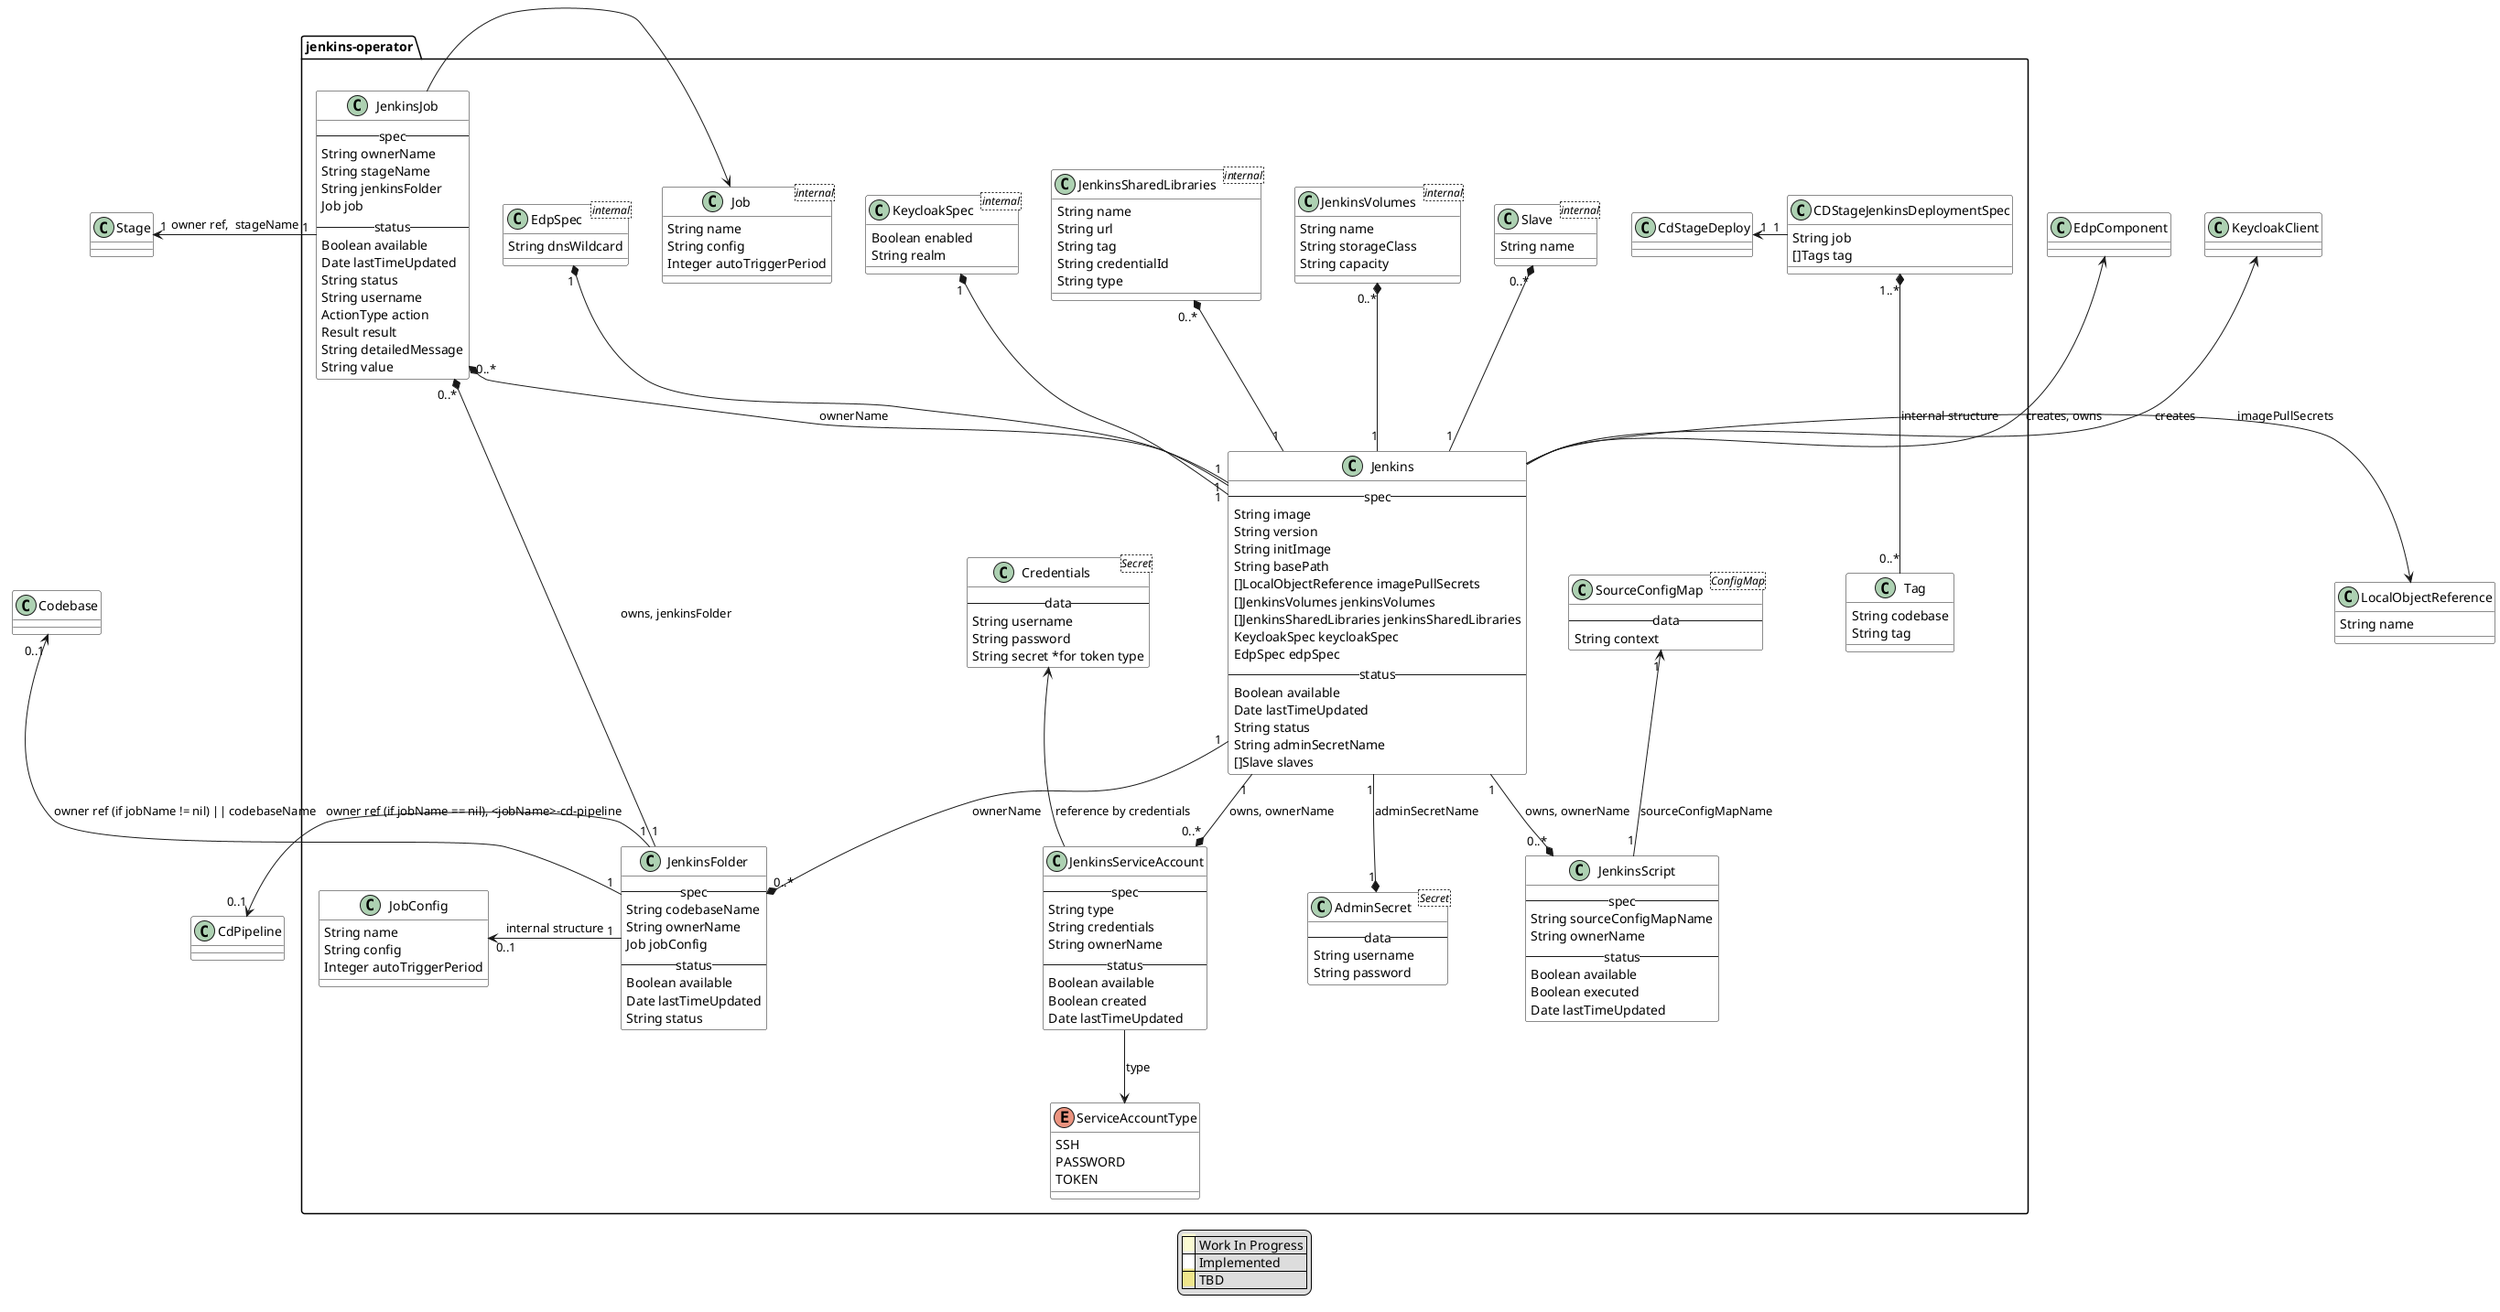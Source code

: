 @startuml

skinparam class {
	backgroundColor<<impl>> LightGoldenRodYellow
	backgroundColor<<wip>> LightGreen
	backgroundColor<<tbd>> Khaki
}

package jenkins-operator {
    class Jenkins {
        -- spec --
        String image
        String version
        String initImage
        String basePath
        []LocalObjectReference imagePullSecrets
        []JenkinsVolumes jenkinsVolumes
        []JenkinsSharedLibraries jenkinsSharedLibraries
        KeycloakSpec keycloakSpec
        EdpSpec edpSpec
        -- status --
        Boolean available
        Date lastTimeUpdated
        String status
        String adminSecretName
        []Slave slaves
    }

    JenkinsVolumes "0..*" *-- "1" Jenkins
    class JenkinsVolumes <internal> {
        String name
        String storageClass
        String capacity
    }

    JenkinsSharedLibraries "0..*" *-- "1" Jenkins
    class JenkinsSharedLibraries <internal> {
        String name
        String url
        String tag
        String credentialId
        String type
    }

    KeycloakSpec "1" *-- "1" Jenkins
    class KeycloakSpec <internal> {
        Boolean enabled
        String realm
    }

    EdpSpec "1" *-- "1" Jenkins
    class EdpSpec <internal> {
        String dnsWildcard
    }

    Slave "0..*"  *-- "1" Jenkins
    class Slave <internal> {
         String name
    }

    Jenkins "1" --* "1" AdminSecret : adminSecretName
    class AdminSecret <Secret> {
        -- data --
        String username
        String password
    }

    JenkinsFolder "0..*" *-u- "1" Jenkins : ownerName
    class JenkinsFolder {
        -- spec --
        String codebaseName
        String ownerName
        Job jobConfig
        -- status --
        Boolean available
        Date lastTimeUpdated
        String status
  }

    JenkinsFolder "1" -l-> "0..1" JobConfig : internal structure
    class JobConfig {
        String name
    	String config
        Integer autoTriggerPeriod
    }

    JenkinsFolder "1" -u-* "0..*" JenkinsJob : owns, jenkinsFolder
    Jenkins "1" -u-* "0..*" JenkinsJob : ownerName
    class JenkinsJob {
        -- spec --
        String ownerName
        String stageName
        String jenkinsFolder
        Job job
        -- status --
        Boolean available
        Date lastTimeUpdated
        String status
        String username
        ActionType action
        Result result
        String detailedMessage
        String value
    }

    JenkinsJob -r-> Job
    class Job <internal> {
        String name
        String config
        Integer autoTriggerPeriod
    }

    Jenkins "1" --* "0..*" JenkinsScript : owns, ownerName
    class JenkinsScript {
        -- spec --
        String sourceConfigMapName
        String ownerName
    -- status --
        Boolean available
        Boolean executed
        Date lastTimeUpdated
  }

    SourceConfigMap "1" <-d- "1" JenkinsScript : sourceConfigMapName
    class SourceConfigMap <ConfigMap> {
        -- data --
        String context
    }

    Jenkins "1" --* "0..*" JenkinsServiceAccount : owns, ownerName
    class JenkinsServiceAccount {
        -- spec --
        String type
        String credentials
        String ownerName
        -- status --
        Boolean available
        Boolean created
        Date lastTimeUpdated
    }

    Credentials <-d- JenkinsServiceAccount : "reference by credentials"
    class Credentials <Secret> {
        -- data --
        String username
        String password
        String secret *for token type
    }

    JenkinsServiceAccount --> ServiceAccountType : type
    enum ServiceAccountType {
        SSH
        PASSWORD
        TOKEN
    }

    class CdStageDeploy {}

    CDStageJenkinsDeploymentSpec "1" -l-> "1" CdStageDeploy
    class CDStageJenkinsDeploymentSpec {
        String job
        []Tags tag
    }

    CDStageJenkinsDeploymentSpec "1..*" *-- "0..*" Tag : internal structure
    class Tag {
    	String codebase
    	String tag
    }

}

class LocalObjectReference {
    String name
}
Jenkins -l-> LocalObjectReference : imagePullSecrets
EdpComponent <-- Jenkins : creates, owns
KeycloakClient <-- Jenkins : creates
JenkinsFolder "1" -u-> "0..1" Codebase : owner ref (if jobName != nil) || codebaseName
JenkinsFolder "1" -l-> "0..1" CdPipeline : owner ref (if jobName == nil), <jobName>-cd-pipeline
JenkinsJob "1" -l-> "1" Stage : owner ref,  stageName

legend
|<back:LightGoldenRodYellow>    </back>| Work In Progress |
|<back:White>    </back>| Implemented |
|<back:Khaki>    </back>| TBD |
endlegend

skinparam class {
    BackgroundColor #white
	BackgroundColor<<wip>> LightGoldenRodYellow
	BackgroundColor<<tbd>> Khaki
}

@enduml
